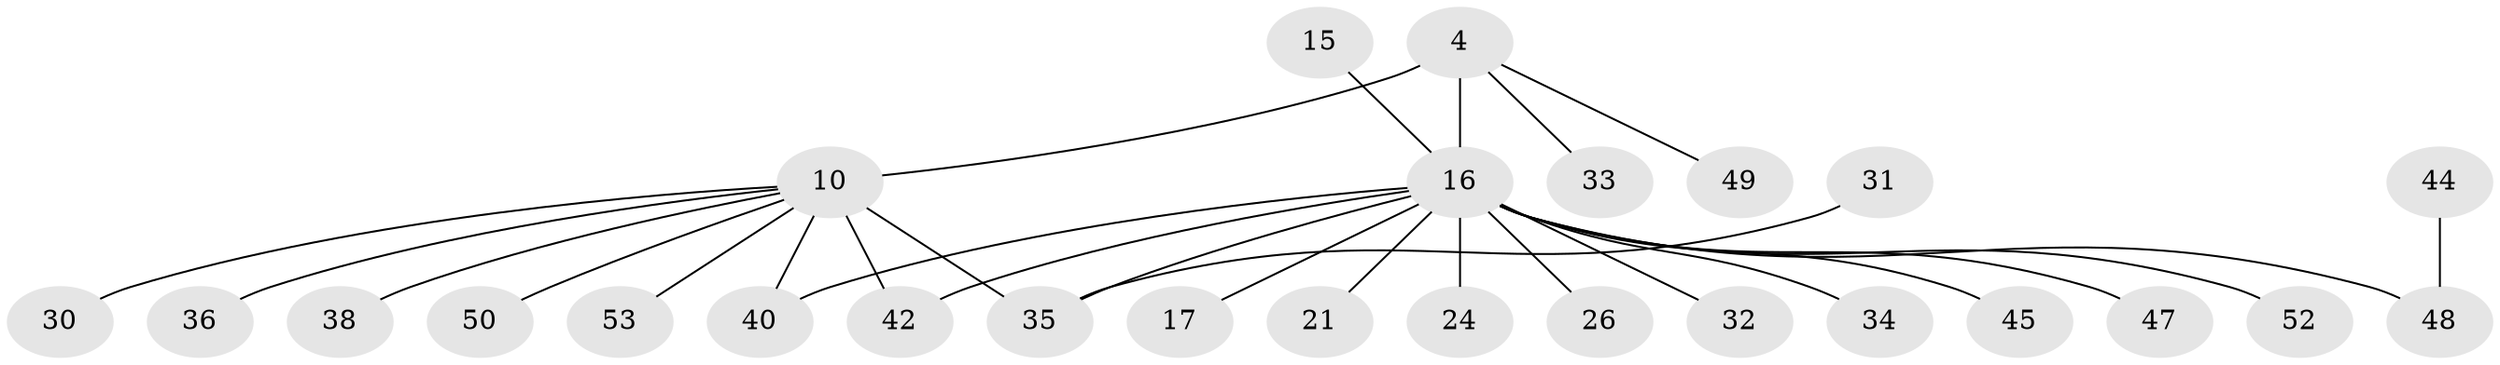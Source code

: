 // original degree distribution, {8: 0.018867924528301886, 3: 0.09433962264150944, 4: 0.07547169811320754, 5: 0.05660377358490566, 12: 0.018867924528301886, 7: 0.018867924528301886, 6: 0.018867924528301886, 1: 0.4716981132075472, 2: 0.22641509433962265}
// Generated by graph-tools (version 1.1) at 2025/54/03/09/25 04:54:11]
// undirected, 26 vertices, 28 edges
graph export_dot {
graph [start="1"]
  node [color=gray90,style=filled];
  4 [super="+3"];
  10 [super="+1"];
  15;
  16 [super="+5+7"];
  17;
  21;
  24 [super="+22"];
  26;
  30;
  31;
  32;
  33;
  34;
  35 [super="+9+8"];
  36;
  38 [super="+12"];
  40 [super="+29"];
  42 [super="+41"];
  44;
  45;
  47;
  48 [super="+23+25+39"];
  49 [super="+14"];
  50 [super="+28"];
  52 [super="+51"];
  53 [super="+18"];
  4 -- 10 [weight=2];
  4 -- 16 [weight=4];
  4 -- 33;
  4 -- 49;
  10 -- 36;
  10 -- 35 [weight=3];
  10 -- 30;
  10 -- 38;
  10 -- 53;
  10 -- 50;
  10 -- 42;
  10 -- 40;
  15 -- 16;
  16 -- 32 [weight=2];
  16 -- 35 [weight=2];
  16 -- 17;
  16 -- 21;
  16 -- 26;
  16 -- 34;
  16 -- 40;
  16 -- 45;
  16 -- 47;
  16 -- 48 [weight=2];
  16 -- 24;
  16 -- 42;
  16 -- 52;
  31 -- 35;
  44 -- 48;
}
